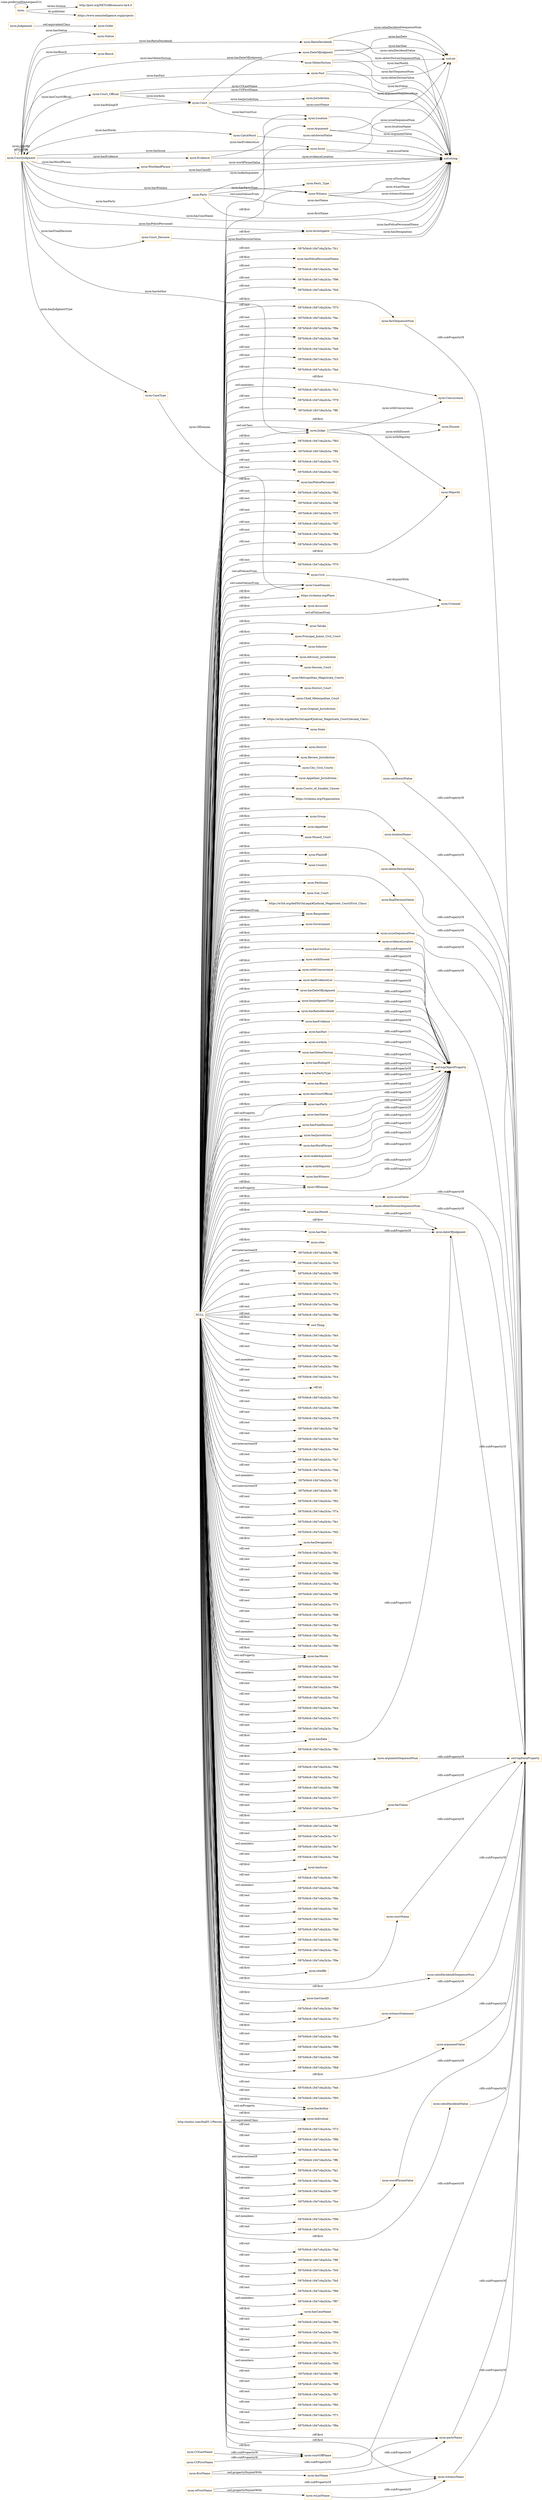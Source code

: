digraph ar2dtool_diagram { 
rankdir=LR;
size="1501"
node [shape = rectangle, color="orange"]; "nyon:Statue" "nyon:CourtJudgment" "nyon:Order" "nyon:Issue" "nyon:Bench" "nyon:Investigator" "nyon:Party" "nyon:Fact" "nyon:Court_Decision" "nyon:Evidence" "https://schema.org/Place" "nyon:Accussed" "nyon:Civil" "nyon:Taluka" "nyon:Principal_Junior_Civil_Court" "nyon:Solicitor" "nyon:Advisory_Jurisdiction" "nyon:DateOfJudgment" "nyon:Session_Court" "nyon:Metropolitan_Magistrate_Courts" "nyon:District_Court" "nyon:Chief_Meterpolitan_Court" "nyon:Original_Jurisdiction" "nyon:RatioDecidendi" "nyon:Court_Official" "nyon:ObiterDictum" "http://xmlns.com/foaf/0.1/Person" "nyon:Court" "https://w3id.org/def/NyOnLegal#Judicial_Magistrate_Court(Second_Class)" "nyon:State" "nyon:Concurrence" "nyon:Witness" "nyon:Location" "nyon:District" "nyon:Review_Jurisdiction" "nyon:City_Civil_Courts" "nyon:Appellant_Jurisdiction" "nyon:Individual" "nyon:Judge" "nyon:Courts_of_Smaller_Causes" "nyon:Judgement" "nyon:Jurisdiction" "https://schema.org/Organization" "nyon:Criminal" "nyon:Group" "nyon:Appellant" "nyon:Munsif_Court" "nyon:CaseType" "nyon:CatchWord" "nyon:Dissent" "nyon:Party_Type" "nyon:Plaintiff" "nyon:Country" "nyon:Majority" "nyon:Argument" "nyon:Petitioner" "nyon:CaseDomain" "nyon:Sub_Court" "https://w3id.org/def/NyOnLegal#Judicial_Magistrate_Court(First_Class)" "nyon:WordAndPhrase" "nyon:Respondent" "nyon:Government" ; /*classes style*/
	"nyon:hasCourtOfficial" -> "owl:topObjectProperty" [ label = "rdfs:subPropertyOf" ];
	"nyon:catchwordValue" -> "owl:topDataProperty" [ label = "rdfs:subPropertyOf" ];
	"nyon:COFirstName" -> "nyon:courtOffName" [ label = "rdfs:subPropertyOf" ];
	"nyon:locationName" -> "owl:topDataProperty" [ label = "rdfs:subPropertyOf" ];
	"nyon:hasFinalDecision" -> "owl:topObjectProperty" [ label = "rdfs:subPropertyOf" ];
	"nyon:hasJurisdiction" -> "owl:topObjectProperty" [ label = "rdfs:subPropertyOf" ];
	"nyon:obiterDictumValue" -> "owl:topDataProperty" [ label = "rdfs:subPropertyOf" ];
	"nyon:" -> "http://purl.org/NET/rdflicense/cc-by4.0" [ label = "terms:license" ];
	"nyon:" -> "https://www.semintelligence.org/projects" [ label = "dc:publisher" ];
	"nyon:" -> "nyon:" [ label = "vann:preferredNamespaceUri" ];
	"nyon:makeArgument" -> "owl:topObjectProperty" [ label = "rdfs:subPropertyOf" ];
	"nyon:finalDecisionValue" -> "owl:topDataProperty" [ label = "rdfs:subPropertyOf" ];
	"nyon:hasWitness" -> "owl:topObjectProperty" [ label = "rdfs:subPropertyOf" ];
	"nyon:issueSequenceNum" -> "owl:topDataProperty" [ label = "rdfs:subPropertyOf" ];
	"nyon:partyName" -> "owl:topDataProperty" [ label = "rdfs:subPropertyOf" ];
	"nyon:withDissent" -> "owl:topObjectProperty" [ label = "rdfs:subPropertyOf" ];
	"nyon:withConcurrence" -> "owl:topObjectProperty" [ label = "rdfs:subPropertyOf" ];
	"nyon:evidenceLocation" -> "owl:topDataProperty" [ label = "rdfs:subPropertyOf" ];
	"nyon:hasJudgmentType" -> "owl:topObjectProperty" [ label = "rdfs:subPropertyOf" ];
	"nyon:hasRatioDecidendi" -> "owl:topObjectProperty" [ label = "rdfs:subPropertyOf" ];
	"nyon:hasEvidence" -> "owl:topObjectProperty" [ label = "rdfs:subPropertyOf" ];
	"nyon:hasFact" -> "owl:topObjectProperty" [ label = "rdfs:subPropertyOf" ];
	"nyon:witnessName" -> "owl:topDataProperty" [ label = "rdfs:subPropertyOf" ];
	"nyon:lastName" -> "nyon:partyName" [ label = "rdfs:subPropertyOf" ];
	"nyon:issueValue" -> "owl:topDataProperty" [ label = "rdfs:subPropertyOf" ];
	"nyon:obiterDictumSequenceNum" -> "owl:topDataProperty" [ label = "rdfs:subPropertyOf" ];
	"nyon:worksIn" -> "owl:topObjectProperty" [ label = "rdfs:subPropertyOf" ];
	"nyon:hasObiterDictum" -> "owl:topObjectProperty" [ label = "rdfs:subPropertyOf" ];
	"nyon:wLastName" -> "nyon:witnessName" [ label = "rdfs:subPropertyOf" ];
	"nyon:hasRulingOf" -> "owl:topObjectProperty" [ label = "rdfs:subPropertyOf" ];
	"nyon:hasPartyType" -> "owl:topObjectProperty" [ label = "rdfs:subPropertyOf" ];
	"nyon:hasDate" -> "nyon:dateOfJudgment" [ label = "rdfs:subPropertyOf" ];
	"nyon:argumentSequenceNum" -> "owl:topDataProperty" [ label = "rdfs:subPropertyOf" ];
	"nyon:hasBench" -> "owl:topObjectProperty" [ label = "rdfs:subPropertyOf" ];
	"nyon:factValue" -> "owl:topDataProperty" [ label = "rdfs:subPropertyOf" ];
	"nyon:courtName" -> "owl:topDataProperty" [ label = "rdfs:subPropertyOf" ];
	"NULL" -> "nyon:hasFinalDecision" [ label = "rdf:first" ];
	"NULL" -> "nyon:cites" [ label = "rdf:first" ];
	"NULL" -> "-597b56c6:1847c6a2b3a:-7ffb" [ label = "owl:intersectionOf" ];
	"NULL" -> "nyon:Government" [ label = "rdf:first" ];
	"NULL" -> "-597b56c6:1847c6a2b3a:-7fc0" [ label = "rdf:rest" ];
	"NULL" -> "nyon:witnessName" [ label = "rdf:first" ];
	"NULL" -> "nyon:District" [ label = "rdf:first" ];
	"NULL" -> "-597b56c6:1847c6a2b3a:-7f95" [ label = "rdf:rest" ];
	"NULL" -> "-597b56c6:1847c6a2b3a:-7fcc" [ label = "rdf:rest" ];
	"NULL" -> "-597b56c6:1847c6a2b3a:-7f74" [ label = "rdf:rest" ];
	"NULL" -> "-597b56c6:1847c6a2b3a:-7fab" [ label = "rdf:rest" ];
	"NULL" -> "-597b56c6:1847c6a2b3a:-7f8d" [ label = "rdf:rest" ];
	"NULL" -> "owl:Thing" [ label = "rdf:first" ];
	"NULL" -> "-597b56c6:1847c6a2b3a:-7fe5" [ label = "rdf:rest" ];
	"NULL" -> "-597b56c6:1847c6a2b3a:-7fa8" [ label = "rdf:rest" ];
	"NULL" -> "-597b56c6:1847c6a2b3a:-7f6c" [ label = "rdf:rest" ];
	"NULL" -> "-597b56c6:1847c6a2b3a:-7f6d" [ label = "owl:members" ];
	"NULL" -> "nyon:Issue" [ label = "owl:someValuesFrom" ];
	"NULL" -> "-597b56c6:1847c6a2b3a:-7fc4" [ label = "rdf:rest" ];
	"NULL" -> "rdf:nil" [ label = "rdf:rest" ];
	"NULL" -> "-597b56c6:1847c6a2b3a:-7fa3" [ label = "rdf:rest" ];
	"NULL" -> "-597b56c6:1847c6a2b3a:-7f99" [ label = "rdf:rest" ];
	"NULL" -> "nyon:hasRulingOf" [ label = "rdf:first" ];
	"NULL" -> "-597b56c6:1847c6a2b3a:-7f78" [ label = "rdf:rest" ];
	"NULL" -> "-597b56c6:1847c6a2b3a:-7faf" [ label = "rdf:rest" ];
	"NULL" -> "-597b56c6:1847c6a2b3a:-7fc8" [ label = "rdf:rest" ];
	"NULL" -> "-597b56c6:1847c6a2b3a:-7fed" [ label = "owl:intersectionOf" ];
	"NULL" -> "nyon:worksIn" [ label = "rdf:first" ];
	"NULL" -> "-597b56c6:1847c6a2b3a:-7fa7" [ label = "rdf:rest" ];
	"NULL" -> "-597b56c6:1847c6a2b3a:-7fda" [ label = "rdf:rest" ];
	"NULL" -> "-597b56c6:1847c6a2b3a:-7fcf" [ label = "owl:members" ];
	"NULL" -> "-597b56c6:1847c6a2b3a:-7ff1" [ label = "owl:intersectionOf" ];
	"NULL" -> "nyon:hasCourtOfficial" [ label = "rdf:first" ];
	"NULL" -> "-597b56c6:1847c6a2b3a:-7f82" [ label = "rdf:rest" ];
	"NULL" -> "nyon:Review_Jurisdiction" [ label = "rdf:first" ];
	"NULL" -> "nyon:Metropolitan_Magistrate_Courts" [ label = "rdf:first" ];
	"NULL" -> "-597b56c6:1847c6a2b3a:-7f7a" [ label = "rdf:rest" ];
	"NULL" -> "-597b56c6:1847c6a2b3a:-7fe1" [ label = "owl:members" ];
	"NULL" -> "-597b56c6:1847c6a2b3a:-7fd2" [ label = "rdf:rest" ];
	"NULL" -> "nyon:locationName" [ label = "rdf:first" ];
	"NULL" -> "nyon:hasDesignation" [ label = "rdf:first" ];
	"NULL" -> "-597b56c6:1847c6a2b3a:-7fb1" [ label = "rdf:rest" ];
	"NULL" -> "nyon:Appellant_Jurisdiction" [ label = "rdf:first" ];
	"NULL" -> "nyon:withDissent" [ label = "rdf:first" ];
	"NULL" -> "-597b56c6:1847c6a2b3a:-7fde" [ label = "rdf:rest" ];
	"NULL" -> "nyon:issueSequenceNum" [ label = "rdf:first" ];
	"NULL" -> "-597b56c6:1847c6a2b3a:-7f86" [ label = "rdf:rest" ];
	"NULL" -> "-597b56c6:1847c6a2b3a:-7fbd" [ label = "rdf:rest" ];
	"NULL" -> "-597b56c6:1847c6a2b3a:-7f9f" [ label = "rdf:rest" ];
	"NULL" -> "nyon:Concurrence" [ label = "rdf:first" ];
	"NULL" -> "-597b56c6:1847c6a2b3a:-7f7e" [ label = "rdf:rest" ];
	"NULL" -> "-597b56c6:1847c6a2b3a:-7fd6" [ label = "rdf:rest" ];
	"NULL" -> "-597b56c6:1847c6a2b3a:-7fb5" [ label = "rdf:rest" ];
	"NULL" -> "nyon:Advisory_Jurisdiction" [ label = "rdf:first" ];
	"NULL" -> "-597b56c6:1847c6a2b3a:-7fba" [ label = "owl:members" ];
	"NULL" -> "nyon:hasJurisdiction" [ label = "rdf:first" ];
	"NULL" -> "nyon:State" [ label = "rdf:first" ];
	"NULL" -> "-597b56c6:1847c6a2b3a:-7f90" [ label = "rdf:rest" ];
	"NULL" -> "nyon:hasWords" [ label = "rdf:first" ];
	"NULL" -> "nyon:courtName" [ label = "rdf:first" ];
	"NULL" -> "-597b56c6:1847c6a2b3a:-7fe0" [ label = "rdf:rest" ];
	"NULL" -> "-597b56c6:1847c6a2b3a:-7fc9" [ label = "owl:members" ];
	"NULL" -> "nyon:hasRatioDecidendi" [ label = "rdf:first" ];
	"NULL" -> "-597b56c6:1847c6a2b3a:-7f94" [ label = "rdf:rest" ];
	"NULL" -> "-597b56c6:1847c6a2b3a:-7fcb" [ label = "rdf:rest" ];
	"NULL" -> "nyon:Majority" [ label = "rdf:first" ];
	"NULL" -> "-597b56c6:1847c6a2b3a:-7fe4" [ label = "rdf:rest" ];
	"NULL" -> "-597b56c6:1847c6a2b3a:-7f73" [ label = "rdf:rest" ];
	"NULL" -> "-597b56c6:1847c6a2b3a:-7faa" [ label = "rdf:rest" ];
	"NULL" -> "nyon:ratioDecidendiSequenceNum" [ label = "rdf:first" ];
	"NULL" -> "-597b56c6:1847c6a2b3a:-7f8c" [ label = "rdf:rest" ];
	"NULL" -> "nyon:City_Civil_Courts" [ label = "rdf:first" ];
	"NULL" -> "nyon:hasParty" [ label = "rdf:first" ];
	"NULL" -> "-597b56c6:1847c6a2b3a:-7f6b" [ label = "rdf:rest" ];
	"NULL" -> "nyon:Civil" [ label = "owl:allValuesFrom" ];
	"NULL" -> "nyon:issueValue" [ label = "rdf:first" ];
	"NULL" -> "-597b56c6:1847c6a2b3a:-7fa2" [ label = "rdf:rest" ];
	"NULL" -> "-597b56c6:1847c6a2b3a:-7f98" [ label = "rdf:rest" ];
	"NULL" -> "-597b56c6:1847c6a2b3a:-7f77" [ label = "rdf:rest" ];
	"NULL" -> "-597b56c6:1847c6a2b3a:-7fae" [ label = "rdf:rest" ];
	"NULL" -> "nyon:Original_Jurisdiction" [ label = "rdf:first" ];
	"NULL" -> "nyon:hasStatue" [ label = "rdf:first" ];
	"NULL" -> "-597b56c6:1847c6a2b3a:-7f6f" [ label = "rdf:rest" ];
	"NULL" -> "nyon:Taluka" [ label = "rdf:first" ];
	"NULL" -> "nyon:Chief_Meterpolitan_Court" [ label = "rdf:first" ];
	"NULL" -> "nyon:evidenceLocation" [ label = "rdf:first" ];
	"NULL" -> "-597b56c6:1847c6a2b3a:-7fc7" [ label = "rdf:rest" ];
	"NULL" -> "nyon:Judge" [ label = "rdf:first" ];
	"NULL" -> "-597b56c6:1847c6a2b3a:-7fe7" [ label = "owl:members" ];
	"NULL" -> "-597b56c6:1847c6a2b3a:-7fa6" [ label = "rdf:rest" ];
	"NULL" -> "nyon:hasIssue" [ label = "rdf:first" ];
	"NULL" -> "nyon:Respondent" [ label = "rdf:first" ];
	"NULL" -> "-597b56c6:1847c6a2b3a:-7f81" [ label = "rdf:rest" ];
	"NULL" -> "-597b56c6:1847c6a2b3a:-7fdb" [ label = "owl:members" ];
	"NULL" -> "-597b56c6:1847c6a2b3a:-7f9a" [ label = "rdf:rest" ];
	"NULL" -> "nyon:Judge" [ label = "owl:onClass" ];
	"NULL" -> "-597b56c6:1847c6a2b3a:-7fd1" [ label = "rdf:rest" ];
	"NULL" -> "-597b56c6:1847c6a2b3a:-7fb0" [ label = "rdf:rest" ];
	"NULL" -> "-597b56c6:1847c6a2b3a:-7fdd" [ label = "rdf:rest" ];
	"NULL" -> "-597b56c6:1847c6a2b3a:-7f85" [ label = "rdf:rest" ];
	"NULL" -> "nyon:hasPartyType" [ label = "rdf:first" ];
	"NULL" -> "-597b56c6:1847c6a2b3a:-7fbc" [ label = "rdf:rest" ];
	"NULL" -> "nyon:Individual" [ label = "rdf:first" ];
	"NULL" -> "-597b56c6:1847c6a2b3a:-7f9e" [ label = "rdf:rest" ];
	"NULL" -> "nyon:citedBy" [ label = "rdf:first" ];
	"NULL" -> "nyon:hasWordPhrase" [ label = "rdf:first" ];
	"NULL" -> "nyon:witnessStatement" [ label = "rdf:first" ];
	"NULL" -> "nyon:hasCaseID" [ label = "rdf:first" ];
	"NULL" -> "-597b56c6:1847c6a2b3a:-7fb9" [ label = "rdf:rest" ];
	"NULL" -> "nyon:hasWords" [ label = "owl:onProperty" ];
	"NULL" -> "-597b56c6:1847c6a2b3a:-7f7d" [ label = "rdf:rest" ];
	"NULL" -> "nyon:withMajority" [ label = "rdf:first" ];
	"NULL" -> "-597b56c6:1847c6a2b3a:-7fb4" [ label = "rdf:rest" ];
	"NULL" -> "nyon:District_Court" [ label = "rdf:first" ];
	"NULL" -> "-597b56c6:1847c6a2b3a:-7f89" [ label = "rdf:rest" ];
	"NULL" -> "nyon:Courts_of_Smaller_Causes" [ label = "rdf:first" ];
	"NULL" -> "nyon:Sub_Court" [ label = "rdf:first" ];
	"NULL" -> "nyon:makeArgument" [ label = "rdf:first" ];
	"NULL" -> "nyon:hasBench" [ label = "rdf:first" ];
	"NULL" -> "-597b56c6:1847c6a2b3a:-7fd9" [ label = "rdf:rest" ];
	"NULL" -> "nyon:catchwordValue" [ label = "rdf:first" ];
	"NULL" -> "nyon:argumentSequenceNum" [ label = "rdf:first" ];
	"NULL" -> "-597b56c6:1847c6a2b3a:-7fb8" [ label = "rdf:rest" ];
	"NULL" -> "nyon:argumentValue" [ label = "rdf:first" ];
	"NULL" -> "-597b56c6:1847c6a2b3a:-7feb" [ label = "rdf:rest" ];
	"NULL" -> "nyon:Witness" [ label = "rdf:first" ];
	"NULL" -> "-597b56c6:1847c6a2b3a:-7f93" [ label = "rdf:rest" ];
	"NULL" -> "nyon:hasAuthor" [ label = "owl:onProperty" ];
	"NULL" -> "-597b56c6:1847c6a2b3a:-7f72" [ label = "rdf:rest" ];
	"NULL" -> "-597b56c6:1847c6a2b3a:-7f8b" [ label = "rdf:rest" ];
	"NULL" -> "-597b56c6:1847c6a2b3a:-7fe3" [ label = "rdf:rest" ];
	"NULL" -> "nyon:dateOfJudgment" [ label = "rdf:first" ];
	"NULL" -> "-597b56c6:1847c6a2b3a:-7ff6" [ label = "owl:intersectionOf" ];
	"NULL" -> "-597b56c6:1847c6a2b3a:-7fa1" [ label = "rdf:rest" ];
	"NULL" -> "-597b56c6:1847c6a2b3a:-7fbe" [ label = "owl:members" ];
	"NULL" -> "-597b56c6:1847c6a2b3a:-7f97" [ label = "rdf:rest" ];
	"NULL" -> "-597b56c6:1847c6a2b3a:-7fce" [ label = "rdf:rest" ];
	"NULL" -> "nyon:OfDomian" [ label = "rdf:first" ];
	"NULL" -> "-597b56c6:1847c6a2b3a:-7f9b" [ label = "owl:members" ];
	"NULL" -> "-597b56c6:1847c6a2b3a:-7f76" [ label = "rdf:rest" ];
	"NULL" -> "nyon:wordPhraseValue" [ label = "rdf:first" ];
	"NULL" -> "-597b56c6:1847c6a2b3a:-7fad" [ label = "rdf:rest" ];
	"NULL" -> "-597b56c6:1847c6a2b3a:-7f8f" [ label = "rdf:rest" ];
	"NULL" -> "-597b56c6:1847c6a2b3a:-7fc6" [ label = "rdf:rest" ];
	"NULL" -> "nyon:withConcurrence" [ label = "rdf:first" ];
	"NULL" -> "-597b56c6:1847c6a2b3a:-7fa5" [ label = "rdf:rest" ];
	"NULL" -> "-597b56c6:1847c6a2b3a:-7f80" [ label = "rdf:rest" ];
	"NULL" -> "-597b56c6:1847c6a2b3a:-7f87" [ label = "owl:members" ];
	"NULL" -> "nyon:Session_Court" [ label = "rdf:first" ];
	"NULL" -> "nyon:ratioDecidendiValue" [ label = "rdf:first" ];
	"NULL" -> "nyon:hasAuthor" [ label = "rdf:first" ];
	"NULL" -> "https://schema.org/Organization" [ label = "rdf:first" ];
	"NULL" -> "nyon:hasCaseName" [ label = "rdf:first" ];
	"NULL" -> "nyon:hasEvidenceLoc" [ label = "rdf:first" ];
	"NULL" -> "-597b56c6:1847c6a2b3a:-7f84" [ label = "rdf:rest" ];
	"NULL" -> "nyon:courtOffName" [ label = "rdf:first" ];
	"NULL" -> "-597b56c6:1847c6a2b3a:-7f9d" [ label = "rdf:rest" ];
	"NULL" -> "nyon:hasFact" [ label = "rdf:first" ];
	"NULL" -> "-597b56c6:1847c6a2b3a:-7f7c" [ label = "rdf:rest" ];
	"NULL" -> "nyon:factValue" [ label = "rdf:first" ];
	"NULL" -> "nyon:hasWitness" [ label = "rdf:first" ];
	"NULL" -> "-597b56c6:1847c6a2b3a:-7fb3" [ label = "rdf:rest" ];
	"NULL" -> "-597b56c6:1847c6a2b3a:-7fd4" [ label = "owl:members" ];
	"NULL" -> "-597b56c6:1847c6a2b3a:-7ff9" [ label = "rdf:rest" ];
	"NULL" -> "nyon:Plaintiff" [ label = "rdf:first" ];
	"NULL" -> "nyon:hasParty" [ label = "owl:onProperty" ];
	"NULL" -> "-597b56c6:1847c6a2b3a:-7fd8" [ label = "rdf:rest" ];
	"NULL" -> "nyon:Munsif_Court" [ label = "rdf:first" ];
	"NULL" -> "-597b56c6:1847c6a2b3a:-7fb7" [ label = "rdf:rest" ];
	"NULL" -> "https://w3id.org/def/NyOnLegal#Judicial_Magistrate_Court(First_Class)" [ label = "rdf:first" ];
	"NULL" -> "nyon:hasEvidence" [ label = "rdf:first" ];
	"NULL" -> "nyon:OfDomian" [ label = "owl:onProperty" ];
	"NULL" -> "-597b56c6:1847c6a2b3a:-7f92" [ label = "rdf:rest" ];
	"NULL" -> "-597b56c6:1847c6a2b3a:-7f71" [ label = "rdf:rest" ];
	"NULL" -> "nyon:Petitioner" [ label = "rdf:first" ];
	"NULL" -> "-597b56c6:1847c6a2b3a:-7f8a" [ label = "rdf:rest" ];
	"NULL" -> "nyon:Group" [ label = "rdf:first" ];
	"NULL" -> "nyon:hasYear" [ label = "rdf:first" ];
	"NULL" -> "-597b56c6:1847c6a2b3a:-7fc1" [ label = "rdf:rest" ];
	"NULL" -> "nyon:hasPolicePersonnelName" [ label = "rdf:first" ];
	"NULL" -> "-597b56c6:1847c6a2b3a:-7fa0" [ label = "rdf:rest" ];
	"NULL" -> "-597b56c6:1847c6a2b3a:-7f96" [ label = "rdf:rest" ];
	"NULL" -> "-597b56c6:1847c6a2b3a:-7fcd" [ label = "rdf:rest" ];
	"NULL" -> "nyon:hasCourtLoc" [ label = "rdf:first" ];
	"NULL" -> "-597b56c6:1847c6a2b3a:-7f75" [ label = "rdf:rest" ];
	"NULL" -> "-597b56c6:1847c6a2b3a:-7fac" [ label = "rdf:rest" ];
	"NULL" -> "-597b56c6:1847c6a2b3a:-7f8e" [ label = "rdf:rest" ];
	"NULL" -> "-597b56c6:1847c6a2b3a:-7fe6" [ label = "rdf:rest" ];
	"NULL" -> "nyon:Respondent" [ label = "owl:someValuesFrom" ];
	"NULL" -> "-597b56c6:1847c6a2b3a:-7fa9" [ label = "rdf:rest" ];
	"NULL" -> "-597b56c6:1847c6a2b3a:-7fc5" [ label = "rdf:rest" ];
	"NULL" -> "nyon:Criminal" [ label = "owl:allValuesFrom" ];
	"NULL" -> "-597b56c6:1847c6a2b3a:-7fa4" [ label = "rdf:rest" ];
	"NULL" -> "nyon:hasObiterDictum" [ label = "rdf:first" ];
	"NULL" -> "nyon:finalDecisionValue" [ label = "rdf:first" ];
	"NULL" -> "nyon:obiterDictumValue" [ label = "rdf:first" ];
	"NULL" -> "-597b56c6:1847c6a2b3a:-7fc2" [ label = "owl:members" ];
	"NULL" -> "-597b56c6:1847c6a2b3a:-7f79" [ label = "rdf:rest" ];
	"NULL" -> "https://w3id.org/def/NyOnLegal#Judicial_Magistrate_Court(Second_Class)" [ label = "rdf:first" ];
	"NULL" -> "-597b56c6:1847c6a2b3a:-7ff0" [ label = "rdf:rest" ];
	"NULL" -> "nyon:Dissent" [ label = "rdf:first" ];
	"NULL" -> "nyon:Investigator" [ label = "rdf:first" ];
	"NULL" -> "nyon:Country" [ label = "rdf:first" ];
	"NULL" -> "nyon:CaseDomain" [ label = "owl:someValuesFrom" ];
	"NULL" -> "nyon:obiterDictumSequenceNum" [ label = "rdf:first" ];
	"NULL" -> "nyon:hasDateOfJudgment" [ label = "rdf:first" ];
	"NULL" -> "nyon:factSequenceNum" [ label = "rdf:first" ];
	"NULL" -> "https://schema.org/Place" [ label = "rdf:first" ];
	"NULL" -> "nyon:Accussed" [ label = "rdf:first" ];
	"NULL" -> "nyon:Principal_Junior_Civil_Court" [ label = "rdf:first" ];
	"NULL" -> "-597b56c6:1847c6a2b3a:-7f83" [ label = "rdf:rest" ];
	"NULL" -> "nyon:Appellant" [ label = "rdf:first" ];
	"NULL" -> "-597b56c6:1847c6a2b3a:-7ff4" [ label = "rdf:rest" ];
	"NULL" -> "-597b56c6:1847c6a2b3a:-7f7b" [ label = "rdf:rest" ];
	"NULL" -> "-597b56c6:1847c6a2b3a:-7fd3" [ label = "rdf:rest" ];
	"NULL" -> "nyon:hasPolicePersonnel" [ label = "rdf:first" ];
	"NULL" -> "-597b56c6:1847c6a2b3a:-7fb2" [ label = "rdf:rest" ];
	"NULL" -> "-597b56c6:1847c6a2b3a:-7fdf" [ label = "rdf:rest" ];
	"NULL" -> "nyon:hasJudgmentType" [ label = "rdf:first" ];
	"NULL" -> "nyon:hasDate" [ label = "rdf:first" ];
	"NULL" -> "nyon:CaseDomain" [ label = "rdf:first" ];
	"NULL" -> "-597b56c6:1847c6a2b3a:-7f7f" [ label = "rdf:rest" ];
	"NULL" -> "-597b56c6:1847c6a2b3a:-7fd7" [ label = "rdf:rest" ];
	"NULL" -> "-597b56c6:1847c6a2b3a:-7fb6" [ label = "rdf:rest" ];
	"NULL" -> "nyon:Solicitor" [ label = "rdf:first" ];
	"NULL" -> "-597b56c6:1847c6a2b3a:-7f91" [ label = "rdf:rest" ];
	"NULL" -> "nyon:hasMonth" [ label = "rdf:first" ];
	"NULL" -> "-597b56c6:1847c6a2b3a:-7f70" [ label = "rdf:rest" ];
	"NULL" -> "nyon:partyName" [ label = "rdf:first" ];
	"nyon:Civil" -> "nyon:Criminal" [ label = "owl:disjointWith" ];
	"nyon:hasYear" -> "nyon:dateOfJudgment" [ label = "rdfs:subPropertyOf" ];
	"nyon:hasEvidenceLoc" -> "owl:topObjectProperty" [ label = "rdfs:subPropertyOf" ];
	"nyon:witnessStatement" -> "owl:topDataProperty" [ label = "rdfs:subPropertyOf" ];
	"nyon:wFirstName" -> "nyon:wLastName" [ label = "owl:propertyDisjointWith" ];
	"nyon:wFirstName" -> "nyon:witnessName" [ label = "rdfs:subPropertyOf" ];
	"nyon:factSequenceNum" -> "owl:topDataProperty" [ label = "rdfs:subPropertyOf" ];
	"nyon:firstName" -> "nyon:lastName" [ label = "owl:propertyDisjointWith" ];
	"nyon:firstName" -> "nyon:partyName" [ label = "rdfs:subPropertyOf" ];
	"nyon:hasCourtLoc" -> "owl:topObjectProperty" [ label = "rdfs:subPropertyOf" ];
	"nyon:hasDateOfJudgment" -> "owl:topObjectProperty" [ label = "rdfs:subPropertyOf" ];
	"nyon:dateOfJudgment" -> "owl:topDataProperty" [ label = "rdfs:subPropertyOf" ];
	"http://xmlns.com/foaf/0.1/Person" -> "nyon:Individual" [ label = "owl:equivalentClass" ];
	"nyon:wordPhraseValue" -> "owl:topDataProperty" [ label = "rdfs:subPropertyOf" ];
	"nyon:hasMonth" -> "nyon:dateOfJudgment" [ label = "rdfs:subPropertyOf" ];
	"nyon:withMajority" -> "owl:topObjectProperty" [ label = "rdfs:subPropertyOf" ];
	"nyon:argumentValue" -> "owl:topDataProperty" [ label = "rdfs:subPropertyOf" ];
	"nyon:OfDomian" -> "owl:topObjectProperty" [ label = "rdfs:subPropertyOf" ];
	"nyon:Judgement" -> "nyon:Order" [ label = "owl:equivalentClass" ];
	"nyon:courtOffName" -> "owl:topDataProperty" [ label = "rdfs:subPropertyOf" ];
	"nyon:ratioDecidendiValue" -> "owl:topDataProperty" [ label = "rdfs:subPropertyOf" ];
	"nyon:ratioDecidendiSequenceNum" -> "owl:topDataProperty" [ label = "rdfs:subPropertyOf" ];
	"nyon:COLastName" -> "nyon:courtOffName" [ label = "rdfs:subPropertyOf" ];
	"nyon:hasWordPhrase" -> "owl:topObjectProperty" [ label = "rdfs:subPropertyOf" ];
	"nyon:hasStatue" -> "owl:topObjectProperty" [ label = "rdfs:subPropertyOf" ];
	"nyon:hasParty" -> "owl:topObjectProperty" [ label = "rdfs:subPropertyOf" ];
	"nyon:Court" -> "xsd:string" [ label = "nyon:courtName" ];
	"nyon:Court" -> "nyon:Jurisdiction" [ label = "nyon:hasJurisdiction" ];
	"nyon:WordAndPhrase" -> "xsd:string" [ label = "nyon:wordPhraseValue" ];
	"nyon:Judge" -> "nyon:Dissent" [ label = "nyon:withDissent" ];
	"nyon:CourtJudgment" -> "nyon:Bench" [ label = "nyon:hasBench" ];
	"nyon:CourtJudgment" -> "nyon:Statue" [ label = "nyon:hasStatue" ];
	"nyon:CatchWord" -> "xsd:string" [ label = "nyon:catchwordValue" ];
	"nyon:Location" -> "xsd:string" [ label = "nyon:locationName" ];
	"nyon:CourtJudgment" -> "nyon:CourtJudgment" [ label = "nyon:cites" ];
	"nyon:CourtJudgment" -> "nyon:Investigator" [ label = "nyon:hasPolicePersonnel" ];
	"nyon:CourtJudgment" -> "nyon:Witness" [ label = "nyon:hasWitness" ];
	"nyon:Court_Decision" -> "xsd:string" [ label = "nyon:finalDecisionValue" ];
	"nyon:DateOfJudgment" -> "xsd:int" [ label = "nyon:hasDate" ];
	"nyon:Party" -> "xsd:string" [ label = "nyon:firstName" ];
	"nyon:Argument" -> "xsd:string" [ label = "nyon:argumentValue" ];
	"nyon:Party" -> "nyon:Argument" [ label = "nyon:makeArgument" ];
	"nyon:CaseType" -> "nyon:CaseDomain" [ label = "nyon:OfDomian" ];
	"nyon:CourtJudgment" -> "nyon:CourtJudgment" [ label = "nyon:citedBy" ];
	"nyon:Fact" -> "xsd:string" [ label = "nyon:factValue" ];
	"nyon:CourtJudgment" -> "nyon:CaseType" [ label = "nyon:hasJudgmentType" ];
	"nyon:Judge" -> "nyon:Majority" [ label = "nyon:withMajority" ];
	"nyon:Evidence" -> "nyon:Location" [ label = "nyon:hasEvidenceLoc" ];
	"nyon:CourtJudgment" -> "nyon:CatchWord" [ label = "nyon:hasWords" ];
	"nyon:Investigator" -> "xsd:string" [ label = "nyon:hasDesignation" ];
	"nyon:RatioDecidendi" -> "xsd:int" [ label = "nyon:ratioDecidendiSequenceNum" ];
	"nyon:Fact" -> "xsd:int" [ label = "nyon:factSequenceNum" ];
	"nyon:CourtJudgment" -> "nyon:Issue" [ label = "nyon:hasIssue" ];
	"nyon:CourtJudgment" -> "xsd:string" [ label = "nyon:hasCaseID" ];
	"nyon:Court_Official" -> "xsd:string" [ label = "nyon:COFirstName" ];
	"nyon:Issue" -> "xsd:string" [ label = "nyon:issueValue" ];
	"nyon:Court" -> "nyon:DateOfJudgment" [ label = "nyon:hasDateOfJudgment" ];
	"nyon:Court_Official" -> "xsd:string" [ label = "nyon:COLastName" ];
	"nyon:RatioDecidendi" -> "xsd:string" [ label = "nyon:ratioDecidendiValue" ];
	"nyon:Party" -> "xsd:string" [ label = "nyon:lastName" ];
	"nyon:Witness" -> "xsd:string" [ label = "nyon:wFirstName" ];
	"nyon:CourtJudgment" -> "nyon:Judge" [ label = "nyon:hasAuthor" ];
	"nyon:CourtJudgment" -> "nyon:Court_Official" [ label = "nyon:hasCourtOfficial" ];
	"nyon:Evidence" -> "xsd:string" [ label = "nyon:evidenceLocation" ];
	"nyon:DateOfJudgment" -> "xsd:int" [ label = "nyon:hasYear" ];
	"nyon:CourtJudgment" -> "nyon:Fact" [ label = "nyon:hasFact" ];
	"nyon:ObiterDictum" -> "xsd:int" [ label = "nyon:obiterDictumSequenceNum" ];
	"nyon:Argument" -> "xsd:int" [ label = "nyon:argumentSequenceNum" ];
	"nyon:Judge" -> "nyon:Concurrence" [ label = "nyon:withConcurrence" ];
	"nyon:CourtJudgment" -> "nyon:Court" [ label = "nyon:hasRulingOf" ];
	"nyon:Court" -> "nyon:Location" [ label = "nyon:hasCourtLoc" ];
	"nyon:Witness" -> "xsd:string" [ label = "nyon:wLastName" ];
	"nyon:CourtJudgment" -> "xsd:string" [ label = "nyon:hasCaseName" ];
	"nyon:Investigator" -> "xsd:string" [ label = "nyon:hasPolicePersonnelName" ];
	"nyon:CourtJudgment" -> "nyon:Court_Decision" [ label = "nyon:hasFinalDecision" ];
	"nyon:CourtJudgment" -> "nyon:ObiterDictum" [ label = "nyon:hasObiterDictum" ];
	"nyon:Court_Official" -> "nyon:Court" [ label = "nyon:worksIn" ];
	"nyon:CourtJudgment" -> "nyon:RatioDecidendi" [ label = "nyon:hasRatioDecidendi" ];
	"nyon:Issue" -> "xsd:int" [ label = "nyon:issueSequenceNum" ];
	"nyon:Witness" -> "xsd:string" [ label = "nyon:witnessStatement" ];
	"nyon:CourtJudgment" -> "nyon:Party" [ label = "nyon:hasParty" ];
	"nyon:CourtJudgment" -> "nyon:WordAndPhrase" [ label = "nyon:hasWordPhrase" ];
	"nyon:Party" -> "nyon:Party_Type" [ label = "nyon:hasPartyType" ];
	"nyon:ObiterDictum" -> "xsd:string" [ label = "nyon:obiterDictumValue" ];
	"nyon:CourtJudgment" -> "nyon:Evidence" [ label = "nyon:hasEvidence" ];
	"nyon:DateOfJudgment" -> "xsd:string" [ label = "nyon:hasMonth" ];

}
